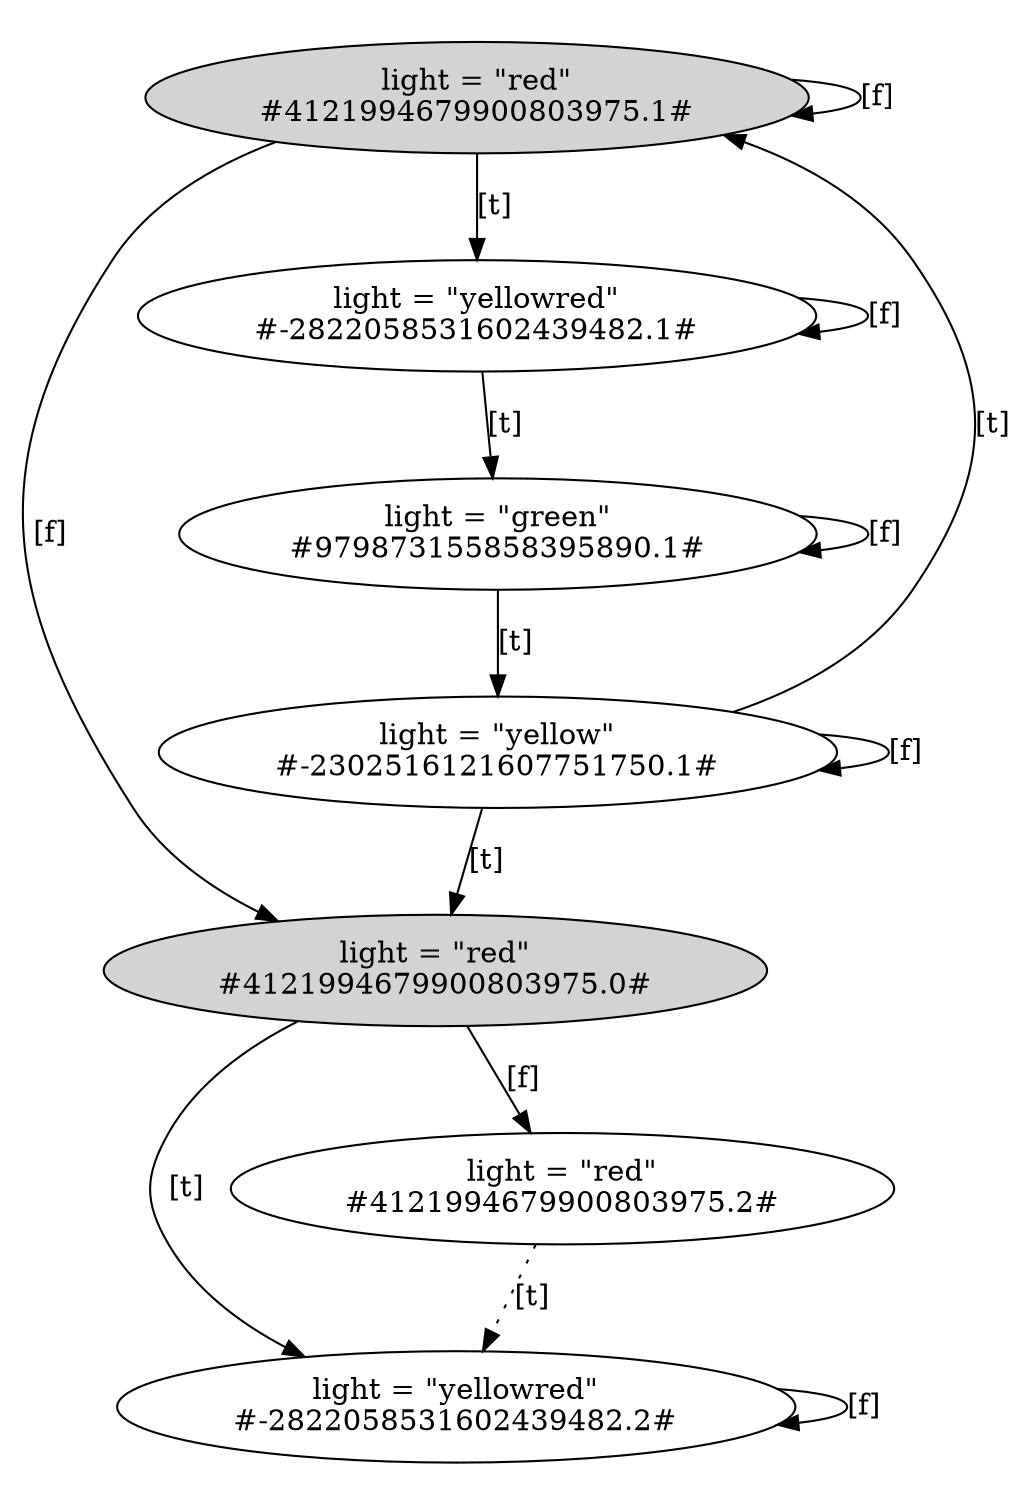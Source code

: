 digraph DiskGraph {
nodesep=0.35;
subgraph cluster_graph {
color="white";
"4121994679900803975.0" [style = filled] [label="light = \"red\"
#4121994679900803975.0#"]
"4121994679900803975.1" [style = filled] [label="light = \"red\"
#4121994679900803975.1#"]
"4121994679900803975.0" -> "-2822058531602439482.2" [label="[t]"];
"-2822058531602439482.2" [label="light = \"yellowred\"
#-2822058531602439482.2#"];
"4121994679900803975.0" -> "4121994679900803975.2" [label="[f]"];
"4121994679900803975.2" [label="light = \"red\"
#4121994679900803975.2#"];
"4121994679900803975.2" -> "-2822058531602439482.2" [style="dotted"] [label="[t]"];
"4121994679900803975.1" -> "-2822058531602439482.1" [label="[t]"];
"-2822058531602439482.1" [label="light = \"yellowred\"
#-2822058531602439482.1#"];
"4121994679900803975.1" -> "4121994679900803975.0" [label="[f]"];
"4121994679900803975.0" [label="light = \"red\"
#4121994679900803975.0#"];
"4121994679900803975.1" -> "4121994679900803975.1" [label="[f]"];
"4121994679900803975.1" [label="light = \"red\"
#4121994679900803975.1#"];
"-2822058531602439482.2" -> "-2822058531602439482.2" [label="[f]"];
"-2822058531602439482.2" [label="light = \"yellowred\"
#-2822058531602439482.2#"];
"-2822058531602439482.1" -> "979873155858395890.1" [label="[t]"];
"979873155858395890.1" [label="light = \"green\"
#979873155858395890.1#"];
"-2822058531602439482.1" -> "-2822058531602439482.1" [label="[f]"];
"-2822058531602439482.1" [label="light = \"yellowred\"
#-2822058531602439482.1#"];
"979873155858395890.1" -> "979873155858395890.1" [label="[f]"];
"979873155858395890.1" [label="light = \"green\"
#979873155858395890.1#"];
"979873155858395890.1" -> "-2302516121607751750.1" [label="[t]"];
"-2302516121607751750.1" [label="light = \"yellow\"
#-2302516121607751750.1#"];
"-2302516121607751750.1" -> "4121994679900803975.0" [label="[t]"];
"4121994679900803975.0" [label="light = \"red\"
#4121994679900803975.0#"];
"-2302516121607751750.1" -> "4121994679900803975.1" [label="[t]"];
"4121994679900803975.1" [label="light = \"red\"
#4121994679900803975.1#"];
"-2302516121607751750.1" -> "-2302516121607751750.1" [label="[f]"];
"-2302516121607751750.1" [label="light = \"yellow\"
#-2302516121607751750.1#"];
}
}
